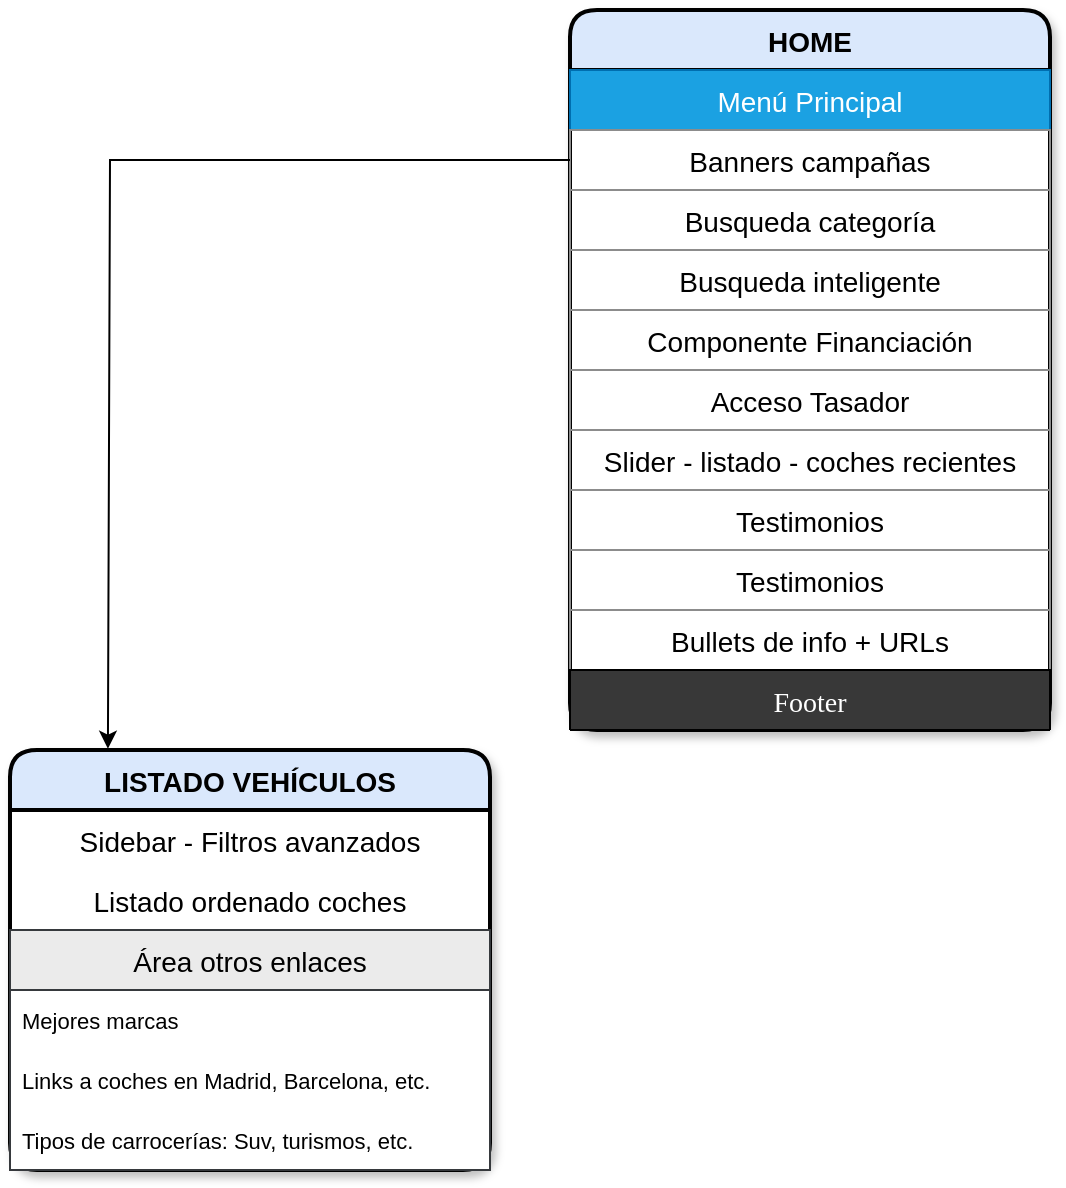 <mxfile version="17.2.4" type="github">
  <diagram name="Page-1" id="b520641d-4fe3-3701-9064-5fc419738815">
    <mxGraphModel dx="1181" dy="663" grid="1" gridSize="10" guides="1" tooltips="1" connect="1" arrows="1" fold="1" page="1" pageScale="1" pageWidth="1100" pageHeight="850" background="none" math="0" shadow="0">
      <root>
        <mxCell id="0" />
        <mxCell id="1" parent="0" />
        <mxCell id="tPE-32FipRdGpnMbUiPh-1" value="HOME" style="swimlane;fontStyle=1;childLayout=stackLayout;horizontal=1;startSize=30;horizontalStack=0;resizeParent=1;resizeParentMax=0;resizeLast=0;collapsible=1;marginBottom=0;fillColor=#dae8fc;strokeColor=default;gradientColor=none;swimlaneFillColor=default;strokeWidth=2;perimeterSpacing=0;rounded=1;shadow=1;sketch=0;glass=0;fontSize=14;" parent="1" vertex="1">
          <mxGeometry x="810" y="50" width="240" height="360" as="geometry">
            <mxRectangle x="50" y="140" width="70" height="30" as="alternateBounds" />
          </mxGeometry>
        </mxCell>
        <mxCell id="n5QsFFlIIkBd-EJtn_40-27" value="Menú Principal" style="swimlane;fontStyle=0;childLayout=stackLayout;horizontal=1;startSize=30;horizontalStack=0;resizeParent=1;resizeParentMax=0;resizeLast=0;collapsible=1;marginBottom=0;fontFamily=Helvetica;fontSize=14;strokeWidth=1;fillColor=#1ba1e2;strokeColor=#006EAF;swimlaneFillColor=default;fontColor=#ffffff;" vertex="1" collapsed="1" parent="tPE-32FipRdGpnMbUiPh-1">
          <mxGeometry y="30" width="240" height="30" as="geometry">
            <mxRectangle y="30" width="240" height="180" as="alternateBounds" />
          </mxGeometry>
        </mxCell>
        <mxCell id="n5QsFFlIIkBd-EJtn_40-28" value="Comprar un coche" style="text;strokeColor=none;fillColor=none;align=left;verticalAlign=middle;spacingLeft=4;spacingRight=4;overflow=hidden;points=[[0,0.5],[1,0.5]];portConstraint=eastwest;rotatable=0;fontFamily=Helvetica;fontSize=11;fontColor=default;" vertex="1" parent="n5QsFFlIIkBd-EJtn_40-27">
          <mxGeometry y="30" width="240" height="30" as="geometry" />
        </mxCell>
        <mxCell id="n5QsFFlIIkBd-EJtn_40-29" value="Vendo mi coche" style="text;strokeColor=none;fillColor=none;align=left;verticalAlign=middle;spacingLeft=4;spacingRight=4;overflow=hidden;points=[[0,0.5],[1,0.5]];portConstraint=eastwest;rotatable=0;fontFamily=Helvetica;fontSize=11;fontColor=default;" vertex="1" parent="n5QsFFlIIkBd-EJtn_40-27">
          <mxGeometry y="60" width="240" height="30" as="geometry" />
        </mxCell>
        <mxCell id="n5QsFFlIIkBd-EJtn_40-30" value="Alquiler de vehículos" style="text;strokeColor=none;fillColor=none;align=left;verticalAlign=middle;spacingLeft=4;spacingRight=4;overflow=hidden;points=[[0,0.5],[1,0.5]];portConstraint=eastwest;rotatable=0;fontFamily=Helvetica;fontSize=11;fontColor=default;" vertex="1" parent="n5QsFFlIIkBd-EJtn_40-27">
          <mxGeometry y="90" width="240" height="30" as="geometry" />
        </mxCell>
        <mxCell id="n5QsFFlIIkBd-EJtn_40-31" value="Dropdown -  Centros OcasionPlus" style="text;strokeColor=none;fillColor=none;align=left;verticalAlign=middle;spacingLeft=4;spacingRight=4;overflow=hidden;points=[[0,0.5],[1,0.5]];portConstraint=eastwest;rotatable=0;fontFamily=Helvetica;fontSize=11;fontColor=default;" vertex="1" parent="n5QsFFlIIkBd-EJtn_40-27">
          <mxGeometry y="120" width="240" height="30" as="geometry" />
        </mxCell>
        <mxCell id="n5QsFFlIIkBd-EJtn_40-32" value="Dropdown -  Datos Contacto" style="text;strokeColor=none;fillColor=none;align=left;verticalAlign=middle;spacingLeft=4;spacingRight=4;overflow=hidden;points=[[0,0.5],[1,0.5]];portConstraint=eastwest;rotatable=0;fontFamily=Helvetica;fontSize=11;fontColor=default;" vertex="1" parent="n5QsFFlIIkBd-EJtn_40-27">
          <mxGeometry y="150" width="240" height="30" as="geometry" />
        </mxCell>
        <mxCell id="n5QsFFlIIkBd-EJtn_40-39" value="Banners campañas" style="text;strokeColor=#8C8C8C;fillColor=none;align=center;verticalAlign=middle;spacingLeft=4;spacingRight=4;overflow=hidden;points=[[0,0.5],[1,0.5]];portConstraint=eastwest;rotatable=0;strokeWidth=1;fontStyle=0;fontSize=14;" vertex="1" parent="tPE-32FipRdGpnMbUiPh-1">
          <mxGeometry y="60" width="240" height="30" as="geometry" />
        </mxCell>
        <mxCell id="tPE-32FipRdGpnMbUiPh-10" value="Busqueda categoría" style="text;strokeColor=#8C8C8C;fillColor=none;align=center;verticalAlign=middle;spacingLeft=4;spacingRight=4;overflow=hidden;points=[[0,0.5],[1,0.5]];portConstraint=eastwest;rotatable=0;strokeWidth=1;fontStyle=0;fontSize=14;" parent="tPE-32FipRdGpnMbUiPh-1" vertex="1">
          <mxGeometry y="90" width="240" height="30" as="geometry" />
        </mxCell>
        <mxCell id="tPE-32FipRdGpnMbUiPh-11" value="Busqueda inteligente" style="text;strokeColor=#8C8C8C;fillColor=none;align=center;verticalAlign=middle;spacingLeft=4;spacingRight=4;overflow=hidden;points=[[0,0.5],[1,0.5]];portConstraint=eastwest;rotatable=0;strokeWidth=1;fontStyle=0;fontSize=14;" parent="tPE-32FipRdGpnMbUiPh-1" vertex="1">
          <mxGeometry y="120" width="240" height="30" as="geometry" />
        </mxCell>
        <mxCell id="tPE-32FipRdGpnMbUiPh-12" value="Componente Financiación" style="text;strokeColor=#8C8C8C;fillColor=none;align=center;verticalAlign=middle;spacingLeft=4;spacingRight=4;overflow=hidden;points=[[0,0.5],[1,0.5]];portConstraint=eastwest;rotatable=0;strokeWidth=1;fontStyle=0;fontSize=14;" parent="tPE-32FipRdGpnMbUiPh-1" vertex="1">
          <mxGeometry y="150" width="240" height="30" as="geometry" />
        </mxCell>
        <mxCell id="tPE-32FipRdGpnMbUiPh-13" value="Acceso Tasador" style="text;strokeColor=#8C8C8C;fillColor=none;align=center;verticalAlign=middle;spacingLeft=4;spacingRight=4;overflow=hidden;points=[[0,0.5],[1,0.5]];portConstraint=eastwest;rotatable=0;strokeWidth=1;fontStyle=0;fontSize=14;" parent="tPE-32FipRdGpnMbUiPh-1" vertex="1">
          <mxGeometry y="180" width="240" height="30" as="geometry" />
        </mxCell>
        <mxCell id="tPE-32FipRdGpnMbUiPh-16" value="Slider - listado - coches recientes" style="text;strokeColor=#8C8C8C;fillColor=none;align=center;verticalAlign=middle;spacingLeft=4;spacingRight=4;overflow=hidden;points=[[0,0.5],[1,0.5]];portConstraint=eastwest;rotatable=0;strokeWidth=1;fontStyle=0;fontSize=14;" parent="tPE-32FipRdGpnMbUiPh-1" vertex="1">
          <mxGeometry y="210" width="240" height="30" as="geometry" />
        </mxCell>
        <mxCell id="tPE-32FipRdGpnMbUiPh-17" value="Testimonios" style="text;strokeColor=#8C8C8C;fillColor=none;align=center;verticalAlign=middle;spacingLeft=4;spacingRight=4;overflow=hidden;points=[[0,0.5],[1,0.5]];portConstraint=eastwest;rotatable=0;strokeWidth=1;fontStyle=0;fontSize=14;" parent="tPE-32FipRdGpnMbUiPh-1" vertex="1">
          <mxGeometry y="240" width="240" height="30" as="geometry" />
        </mxCell>
        <mxCell id="tPE-32FipRdGpnMbUiPh-18" value="Testimonios" style="text;strokeColor=#8C8C8C;fillColor=none;align=center;verticalAlign=middle;spacingLeft=4;spacingRight=4;overflow=hidden;points=[[0,0.5],[1,0.5]];portConstraint=eastwest;rotatable=0;strokeWidth=1;fontStyle=0;fontSize=14;" parent="tPE-32FipRdGpnMbUiPh-1" vertex="1">
          <mxGeometry y="270" width="240" height="30" as="geometry" />
        </mxCell>
        <mxCell id="tPE-32FipRdGpnMbUiPh-19" value="Bullets de info + URLs" style="text;strokeColor=#8C8C8C;fillColor=none;align=center;verticalAlign=middle;spacingLeft=4;spacingRight=4;overflow=hidden;points=[[0,0.5],[1,0.5]];portConstraint=eastwest;rotatable=0;strokeWidth=1;fontStyle=0;fontSize=14;" parent="tPE-32FipRdGpnMbUiPh-1" vertex="1">
          <mxGeometry y="300" width="240" height="30" as="geometry" />
        </mxCell>
        <mxCell id="n5QsFFlIIkBd-EJtn_40-43" value="Footer" style="swimlane;fontStyle=0;childLayout=stackLayout;horizontal=1;startSize=30;horizontalStack=0;resizeParent=1;resizeParentMax=0;resizeLast=0;collapsible=1;marginBottom=0;fontFamily=Verdana;fontSize=14;strokeWidth=1;swimlaneFillColor=default;fillColor=#383838;fontColor=#FFFFFF;" vertex="1" collapsed="1" parent="tPE-32FipRdGpnMbUiPh-1">
          <mxGeometry y="330" width="240" height="30" as="geometry">
            <mxRectangle y="330" width="240" height="210" as="alternateBounds" />
          </mxGeometry>
        </mxCell>
        <mxCell id="n5QsFFlIIkBd-EJtn_40-44" value="Logo | Legal | etc." style="text;strokeColor=none;fillColor=none;align=left;verticalAlign=middle;spacingLeft=4;spacingRight=4;overflow=hidden;points=[[0,0.5],[1,0.5]];portConstraint=eastwest;rotatable=0;fontFamily=Helvetica;fontSize=11;fontColor=default;" vertex="1" parent="n5QsFFlIIkBd-EJtn_40-43">
          <mxGeometry y="30" width="240" height="30" as="geometry" />
        </mxCell>
        <mxCell id="n5QsFFlIIkBd-EJtn_40-45" value="Zonas pulsables de contacto, telf., email, etc." style="text;strokeColor=none;fillColor=none;align=left;verticalAlign=middle;spacingLeft=4;spacingRight=4;overflow=hidden;points=[[0,0.5],[1,0.5]];portConstraint=eastwest;rotatable=0;fontFamily=Helvetica;fontSize=11;fontColor=default;" vertex="1" parent="n5QsFFlIIkBd-EJtn_40-43">
          <mxGeometry y="60" width="240" height="30" as="geometry" />
        </mxCell>
        <mxCell id="n5QsFFlIIkBd-EJtn_40-46" value="Enlaces por Marca, Tipo, Modelo" style="text;strokeColor=none;fillColor=none;align=left;verticalAlign=middle;spacingLeft=4;spacingRight=4;overflow=hidden;points=[[0,0.5],[1,0.5]];portConstraint=eastwest;rotatable=0;fontFamily=Helvetica;fontSize=11;fontColor=default;" vertex="1" parent="n5QsFFlIIkBd-EJtn_40-43">
          <mxGeometry y="90" width="240" height="30" as="geometry" />
        </mxCell>
        <mxCell id="n5QsFFlIIkBd-EJtn_40-47" value="Centros | Talleres" style="text;strokeColor=none;fillColor=none;align=left;verticalAlign=middle;spacingLeft=4;spacingRight=4;overflow=hidden;points=[[0,0.5],[1,0.5]];portConstraint=eastwest;rotatable=0;fontFamily=Helvetica;fontSize=11;fontColor=default;" vertex="1" parent="n5QsFFlIIkBd-EJtn_40-43">
          <mxGeometry y="120" width="240" height="30" as="geometry" />
        </mxCell>
        <mxCell id="n5QsFFlIIkBd-EJtn_40-48" value="Sobre Ocasion Plus | Blog" style="text;strokeColor=none;fillColor=none;align=left;verticalAlign=middle;spacingLeft=4;spacingRight=4;overflow=hidden;points=[[0,0.5],[1,0.5]];portConstraint=eastwest;rotatable=0;fontFamily=Helvetica;fontSize=11;fontColor=default;" vertex="1" parent="n5QsFFlIIkBd-EJtn_40-43">
          <mxGeometry y="150" width="240" height="30" as="geometry" />
        </mxCell>
        <mxCell id="n5QsFFlIIkBd-EJtn_40-49" value="Redes Sociales" style="text;strokeColor=none;fillColor=none;align=left;verticalAlign=middle;spacingLeft=4;spacingRight=4;overflow=hidden;points=[[0,0.5],[1,0.5]];portConstraint=eastwest;rotatable=0;fontFamily=Helvetica;fontSize=11;fontColor=default;" vertex="1" parent="n5QsFFlIIkBd-EJtn_40-43">
          <mxGeometry y="180" width="240" height="30" as="geometry" />
        </mxCell>
        <mxCell id="n5QsFFlIIkBd-EJtn_40-1" value="LISTADO VEHÍCULOS" style="swimlane;fontStyle=1;childLayout=stackLayout;horizontal=1;startSize=30;horizontalStack=0;resizeParent=1;resizeParentMax=0;resizeLast=0;collapsible=1;marginBottom=0;fillColor=#dae8fc;strokeColor=default;gradientColor=none;swimlaneFillColor=default;strokeWidth=2;perimeterSpacing=0;rounded=1;shadow=1;sketch=0;glass=0;fontSize=14;" vertex="1" parent="1">
          <mxGeometry x="530" y="420" width="240" height="210" as="geometry">
            <mxRectangle x="50" y="140" width="70" height="30" as="alternateBounds" />
          </mxGeometry>
        </mxCell>
        <mxCell id="n5QsFFlIIkBd-EJtn_40-3" value="Sidebar - Filtros avanzados" style="text;strokeColor=none;fillColor=none;align=center;verticalAlign=middle;spacingLeft=4;spacingRight=4;overflow=hidden;points=[[0,0.5],[1,0.5]];portConstraint=eastwest;rotatable=0;strokeWidth=2;fontStyle=0;fontSize=14;" vertex="1" parent="n5QsFFlIIkBd-EJtn_40-1">
          <mxGeometry y="30" width="240" height="30" as="geometry" />
        </mxCell>
        <mxCell id="n5QsFFlIIkBd-EJtn_40-4" value="Listado ordenado coches" style="text;strokeColor=none;fillColor=none;align=center;verticalAlign=middle;spacingLeft=4;spacingRight=4;overflow=hidden;points=[[0,0.5],[1,0.5]];portConstraint=eastwest;rotatable=0;strokeWidth=2;fontStyle=0;fontSize=14;" vertex="1" parent="n5QsFFlIIkBd-EJtn_40-1">
          <mxGeometry y="60" width="240" height="30" as="geometry" />
        </mxCell>
        <mxCell id="n5QsFFlIIkBd-EJtn_40-22" value="Área otros enlaces" style="swimlane;fontStyle=0;childLayout=stackLayout;horizontal=1;startSize=30;horizontalStack=0;resizeParent=1;resizeParentMax=0;resizeLast=0;collapsible=1;marginBottom=0;fontFamily=Helvetica;fontSize=14;strokeWidth=1;fillColor=#EBEBEB;strokeColor=#36393d;gradientColor=none;swimlaneFillColor=default;" vertex="1" parent="n5QsFFlIIkBd-EJtn_40-1">
          <mxGeometry y="90" width="240" height="120" as="geometry">
            <mxRectangle y="90" width="240" height="30" as="alternateBounds" />
          </mxGeometry>
        </mxCell>
        <mxCell id="n5QsFFlIIkBd-EJtn_40-23" value="Mejores marcas" style="text;strokeColor=none;fillColor=none;align=left;verticalAlign=middle;spacingLeft=4;spacingRight=4;overflow=hidden;points=[[0,0.5],[1,0.5]];portConstraint=eastwest;rotatable=0;fontFamily=Helvetica;fontSize=11;fontColor=default;" vertex="1" parent="n5QsFFlIIkBd-EJtn_40-22">
          <mxGeometry y="30" width="240" height="30" as="geometry" />
        </mxCell>
        <mxCell id="n5QsFFlIIkBd-EJtn_40-24" value="Links a coches en Madrid, Barcelona, etc." style="text;strokeColor=none;fillColor=none;align=left;verticalAlign=middle;spacingLeft=4;spacingRight=4;overflow=hidden;points=[[0,0.5],[1,0.5]];portConstraint=eastwest;rotatable=0;fontFamily=Helvetica;fontSize=11;fontColor=default;" vertex="1" parent="n5QsFFlIIkBd-EJtn_40-22">
          <mxGeometry y="60" width="240" height="30" as="geometry" />
        </mxCell>
        <mxCell id="n5QsFFlIIkBd-EJtn_40-25" value="Tipos de carrocerías: Suv, turismos, etc." style="text;strokeColor=none;fillColor=none;align=left;verticalAlign=middle;spacingLeft=4;spacingRight=4;overflow=hidden;points=[[0,0.5],[1,0.5]];portConstraint=eastwest;rotatable=0;fontFamily=Helvetica;fontSize=11;fontColor=default;" vertex="1" parent="n5QsFFlIIkBd-EJtn_40-22">
          <mxGeometry y="90" width="240" height="30" as="geometry" />
        </mxCell>
        <mxCell id="n5QsFFlIIkBd-EJtn_40-41" value="" style="endArrow=classic;html=1;rounded=0;fontFamily=Helvetica;fontSize=11;fontColor=default;entryX=0.204;entryY=-0.003;entryDx=0;entryDy=0;entryPerimeter=0;exitX=0;exitY=0.5;exitDx=0;exitDy=0;" edge="1" parent="1" source="n5QsFFlIIkBd-EJtn_40-39" target="n5QsFFlIIkBd-EJtn_40-1">
          <mxGeometry relative="1" as="geometry">
            <mxPoint x="580" y="130" as="sourcePoint" />
            <mxPoint x="680" y="310" as="targetPoint" />
            <Array as="points">
              <mxPoint x="580" y="125" />
            </Array>
          </mxGeometry>
        </mxCell>
      </root>
    </mxGraphModel>
  </diagram>
</mxfile>
